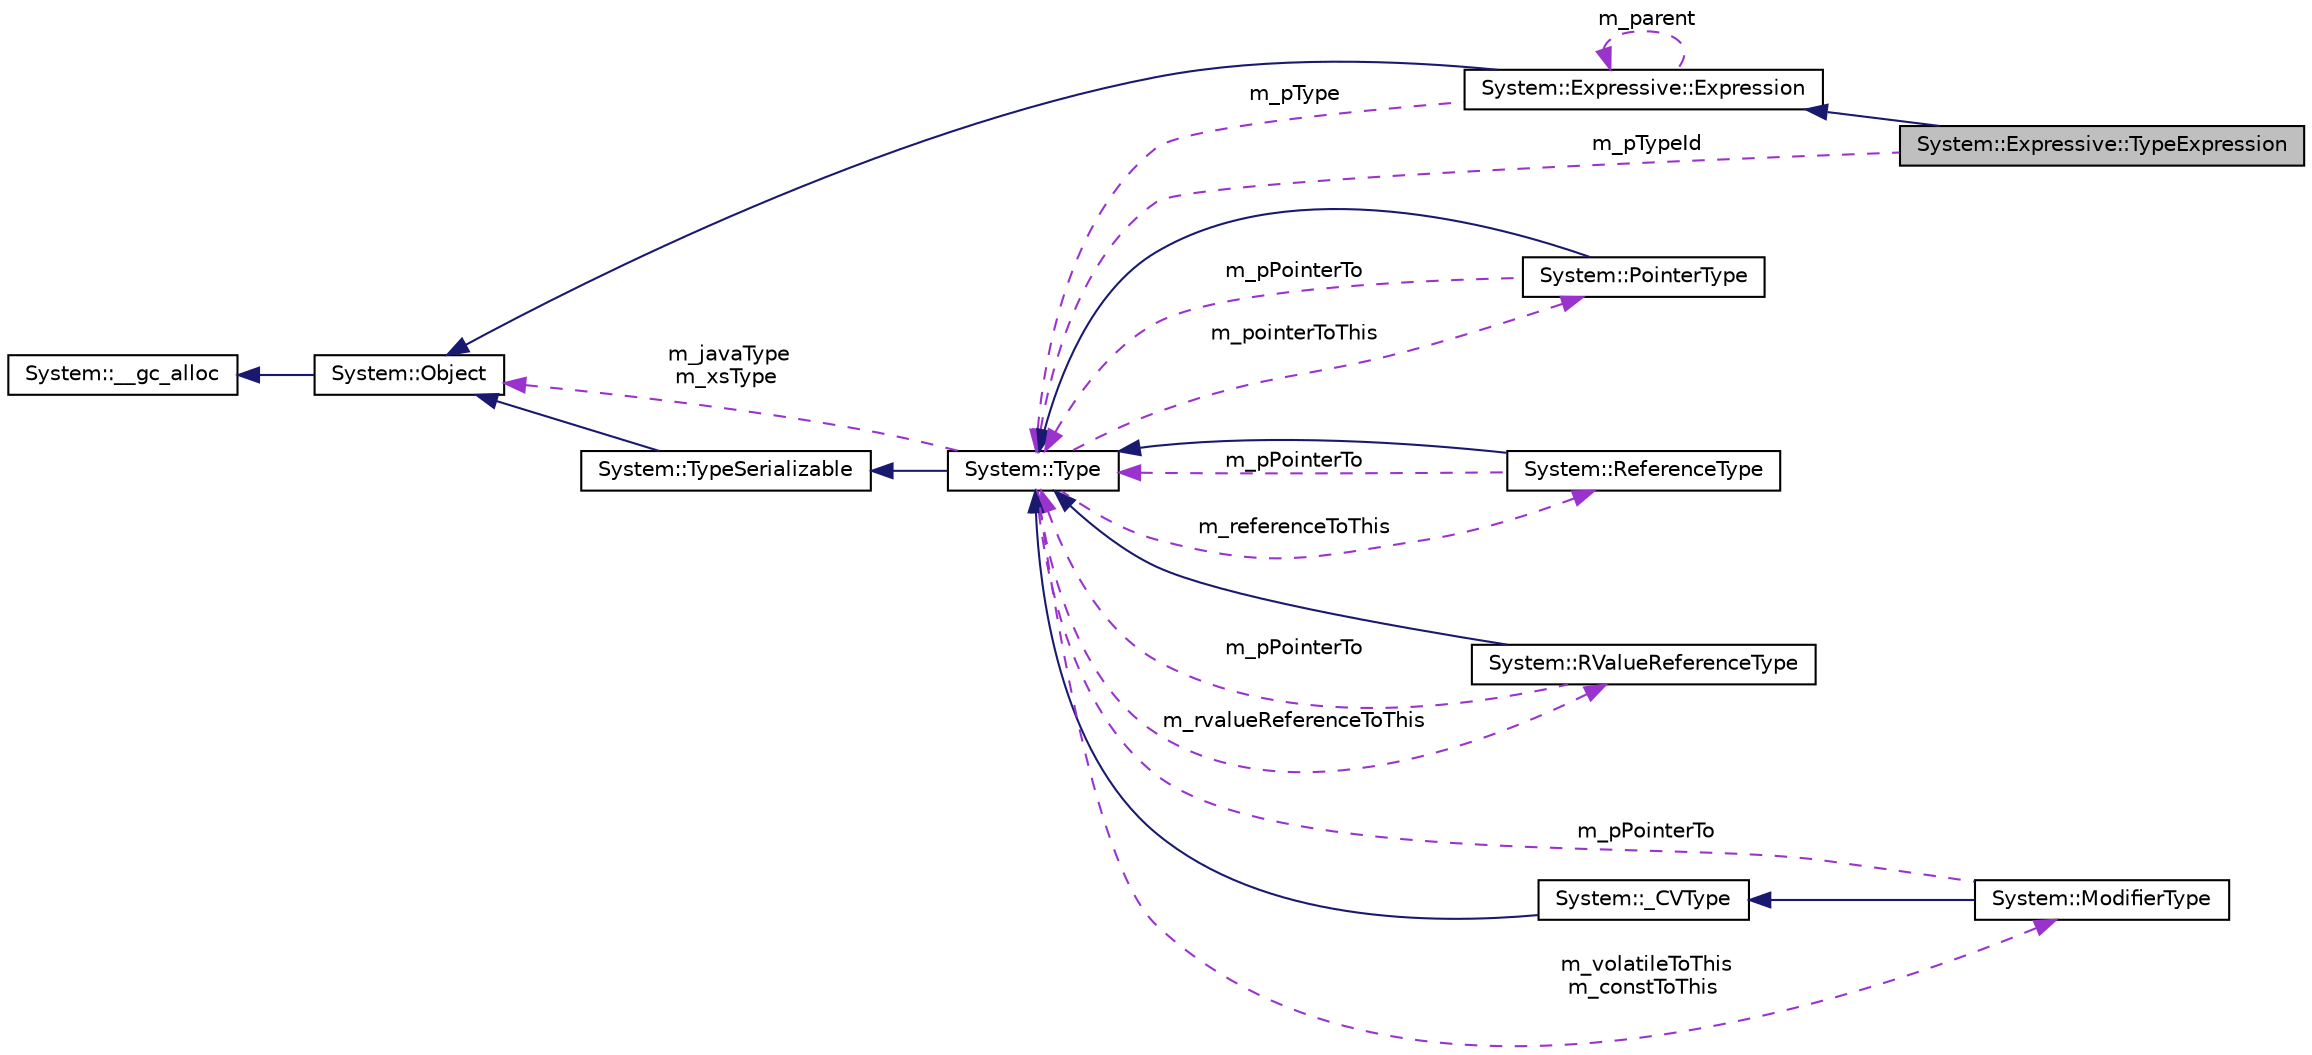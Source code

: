 digraph G
{
  edge [fontname="Helvetica",fontsize="10",labelfontname="Helvetica",labelfontsize="10"];
  node [fontname="Helvetica",fontsize="10",shape=record];
  rankdir="LR";
  Node1 [label="System::Expressive::TypeExpression",height=0.2,width=0.4,color="black", fillcolor="grey75", style="filled" fontcolor="black"];
  Node2 -> Node1 [dir="back",color="midnightblue",fontsize="10",style="solid",fontname="Helvetica"];
  Node2 [label="System::Expressive::Expression",height=0.2,width=0.4,color="black", fillcolor="white", style="filled",URL="$class_system_1_1_expressive_1_1_expression.html"];
  Node3 -> Node2 [dir="back",color="midnightblue",fontsize="10",style="solid",fontname="Helvetica"];
  Node3 [label="System::Object",height=0.2,width=0.4,color="black", fillcolor="white", style="filled",URL="$class_system_1_1_object.html"];
  Node4 -> Node3 [dir="back",color="midnightblue",fontsize="10",style="solid",fontname="Helvetica"];
  Node4 [label="System::__gc_alloc",height=0.2,width=0.4,color="black", fillcolor="white", style="filled",URL="$class_system_1_1____gc__alloc.html"];
  Node5 -> Node2 [dir="back",color="darkorchid3",fontsize="10",style="dashed",label=" m_pType" ,fontname="Helvetica"];
  Node5 [label="System::Type",height=0.2,width=0.4,color="black", fillcolor="white", style="filled",URL="$class_system_1_1_type.html"];
  Node6 -> Node5 [dir="back",color="midnightblue",fontsize="10",style="solid",fontname="Helvetica"];
  Node6 [label="System::TypeSerializable",height=0.2,width=0.4,color="black", fillcolor="white", style="filled",URL="$class_system_1_1_type_serializable.html"];
  Node3 -> Node6 [dir="back",color="midnightblue",fontsize="10",style="solid",fontname="Helvetica"];
  Node7 -> Node5 [dir="back",color="darkorchid3",fontsize="10",style="dashed",label=" m_pointerToThis" ,fontname="Helvetica"];
  Node7 [label="System::PointerType",height=0.2,width=0.4,color="black", fillcolor="white", style="filled",URL="$class_system_1_1_pointer_type.html"];
  Node5 -> Node7 [dir="back",color="midnightblue",fontsize="10",style="solid",fontname="Helvetica"];
  Node5 -> Node7 [dir="back",color="darkorchid3",fontsize="10",style="dashed",label=" m_pPointerTo" ,fontname="Helvetica"];
  Node8 -> Node5 [dir="back",color="darkorchid3",fontsize="10",style="dashed",label=" m_referenceToThis" ,fontname="Helvetica"];
  Node8 [label="System::ReferenceType",height=0.2,width=0.4,color="black", fillcolor="white", style="filled",URL="$class_system_1_1_reference_type.html"];
  Node5 -> Node8 [dir="back",color="midnightblue",fontsize="10",style="solid",fontname="Helvetica"];
  Node5 -> Node8 [dir="back",color="darkorchid3",fontsize="10",style="dashed",label=" m_pPointerTo" ,fontname="Helvetica"];
  Node9 -> Node5 [dir="back",color="darkorchid3",fontsize="10",style="dashed",label=" m_rvalueReferenceToThis" ,fontname="Helvetica"];
  Node9 [label="System::RValueReferenceType",height=0.2,width=0.4,color="black", fillcolor="white", style="filled",URL="$class_system_1_1_r_value_reference_type.html"];
  Node5 -> Node9 [dir="back",color="midnightblue",fontsize="10",style="solid",fontname="Helvetica"];
  Node5 -> Node9 [dir="back",color="darkorchid3",fontsize="10",style="dashed",label=" m_pPointerTo" ,fontname="Helvetica"];
  Node10 -> Node5 [dir="back",color="darkorchid3",fontsize="10",style="dashed",label=" m_volatileToThis\nm_constToThis" ,fontname="Helvetica"];
  Node10 [label="System::ModifierType",height=0.2,width=0.4,color="black", fillcolor="white", style="filled",URL="$class_system_1_1_modifier_type.html"];
  Node11 -> Node10 [dir="back",color="midnightblue",fontsize="10",style="solid",fontname="Helvetica"];
  Node11 [label="System::_CVType",height=0.2,width=0.4,color="black", fillcolor="white", style="filled",URL="$class_system_1_1___c_v_type.html"];
  Node5 -> Node11 [dir="back",color="midnightblue",fontsize="10",style="solid",fontname="Helvetica"];
  Node5 -> Node10 [dir="back",color="darkorchid3",fontsize="10",style="dashed",label=" m_pPointerTo" ,fontname="Helvetica"];
  Node3 -> Node5 [dir="back",color="darkorchid3",fontsize="10",style="dashed",label=" m_javaType\nm_xsType" ,fontname="Helvetica"];
  Node2 -> Node2 [dir="back",color="darkorchid3",fontsize="10",style="dashed",label=" m_parent" ,fontname="Helvetica"];
  Node5 -> Node1 [dir="back",color="darkorchid3",fontsize="10",style="dashed",label=" m_pTypeId" ,fontname="Helvetica"];
}

